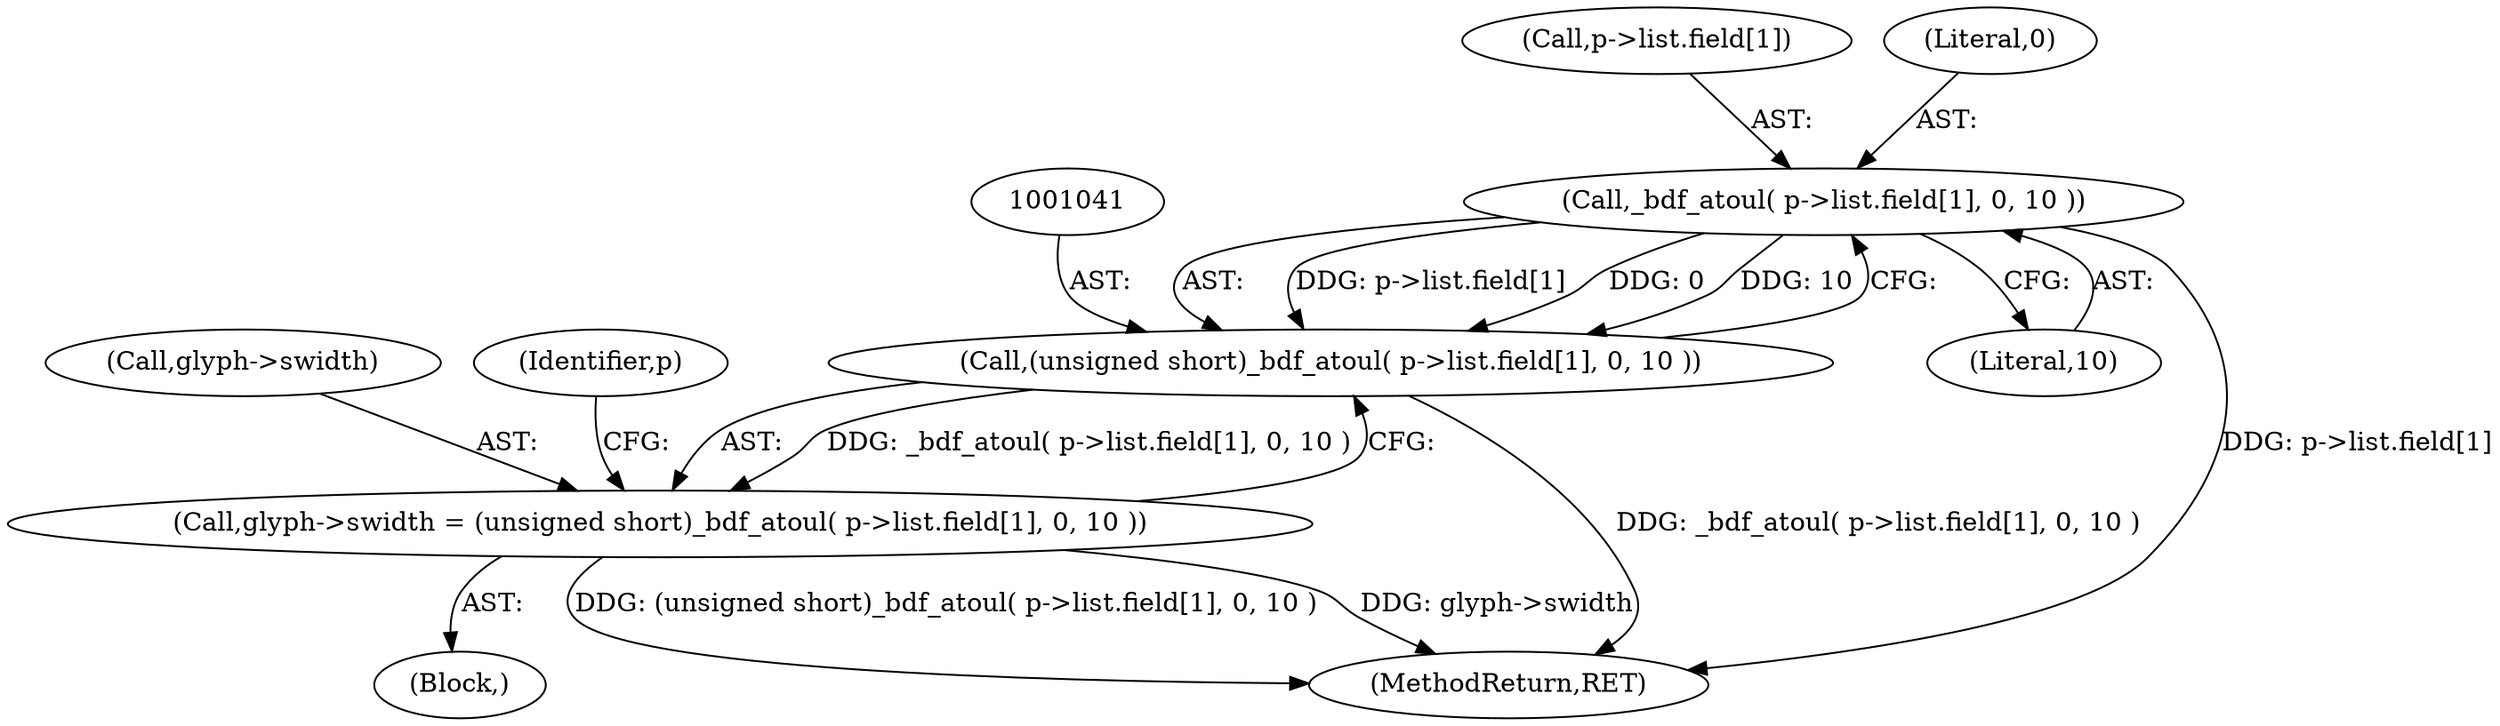 digraph "0_savannah_07bdb6e289c7954e2a533039dc93c1c136099d2d@array" {
"1001042" [label="(Call,_bdf_atoul( p->list.field[1], 0, 10 ))"];
"1001040" [label="(Call,(unsigned short)_bdf_atoul( p->list.field[1], 0, 10 ))"];
"1001036" [label="(Call,glyph->swidth = (unsigned short)_bdf_atoul( p->list.field[1], 0, 10 ))"];
"1001037" [label="(Call,glyph->swidth)"];
"1001051" [label="(Literal,10)"];
"1001043" [label="(Call,p->list.field[1])"];
"1001036" [label="(Call,glyph->swidth = (unsigned short)_bdf_atoul( p->list.field[1], 0, 10 ))"];
"1001040" [label="(Call,(unsigned short)_bdf_atoul( p->list.field[1], 0, 10 ))"];
"1001042" [label="(Call,_bdf_atoul( p->list.field[1], 0, 10 ))"];
"1001054" [label="(Identifier,p)"];
"1001012" [label="(Block,)"];
"1001050" [label="(Literal,0)"];
"1001571" [label="(MethodReturn,RET)"];
"1001042" -> "1001040"  [label="AST: "];
"1001042" -> "1001051"  [label="CFG: "];
"1001043" -> "1001042"  [label="AST: "];
"1001050" -> "1001042"  [label="AST: "];
"1001051" -> "1001042"  [label="AST: "];
"1001040" -> "1001042"  [label="CFG: "];
"1001042" -> "1001571"  [label="DDG: p->list.field[1]"];
"1001042" -> "1001040"  [label="DDG: p->list.field[1]"];
"1001042" -> "1001040"  [label="DDG: 0"];
"1001042" -> "1001040"  [label="DDG: 10"];
"1001040" -> "1001036"  [label="AST: "];
"1001041" -> "1001040"  [label="AST: "];
"1001036" -> "1001040"  [label="CFG: "];
"1001040" -> "1001571"  [label="DDG: _bdf_atoul( p->list.field[1], 0, 10 )"];
"1001040" -> "1001036"  [label="DDG: _bdf_atoul( p->list.field[1], 0, 10 )"];
"1001036" -> "1001012"  [label="AST: "];
"1001037" -> "1001036"  [label="AST: "];
"1001054" -> "1001036"  [label="CFG: "];
"1001036" -> "1001571"  [label="DDG: (unsigned short)_bdf_atoul( p->list.field[1], 0, 10 )"];
"1001036" -> "1001571"  [label="DDG: glyph->swidth"];
}
